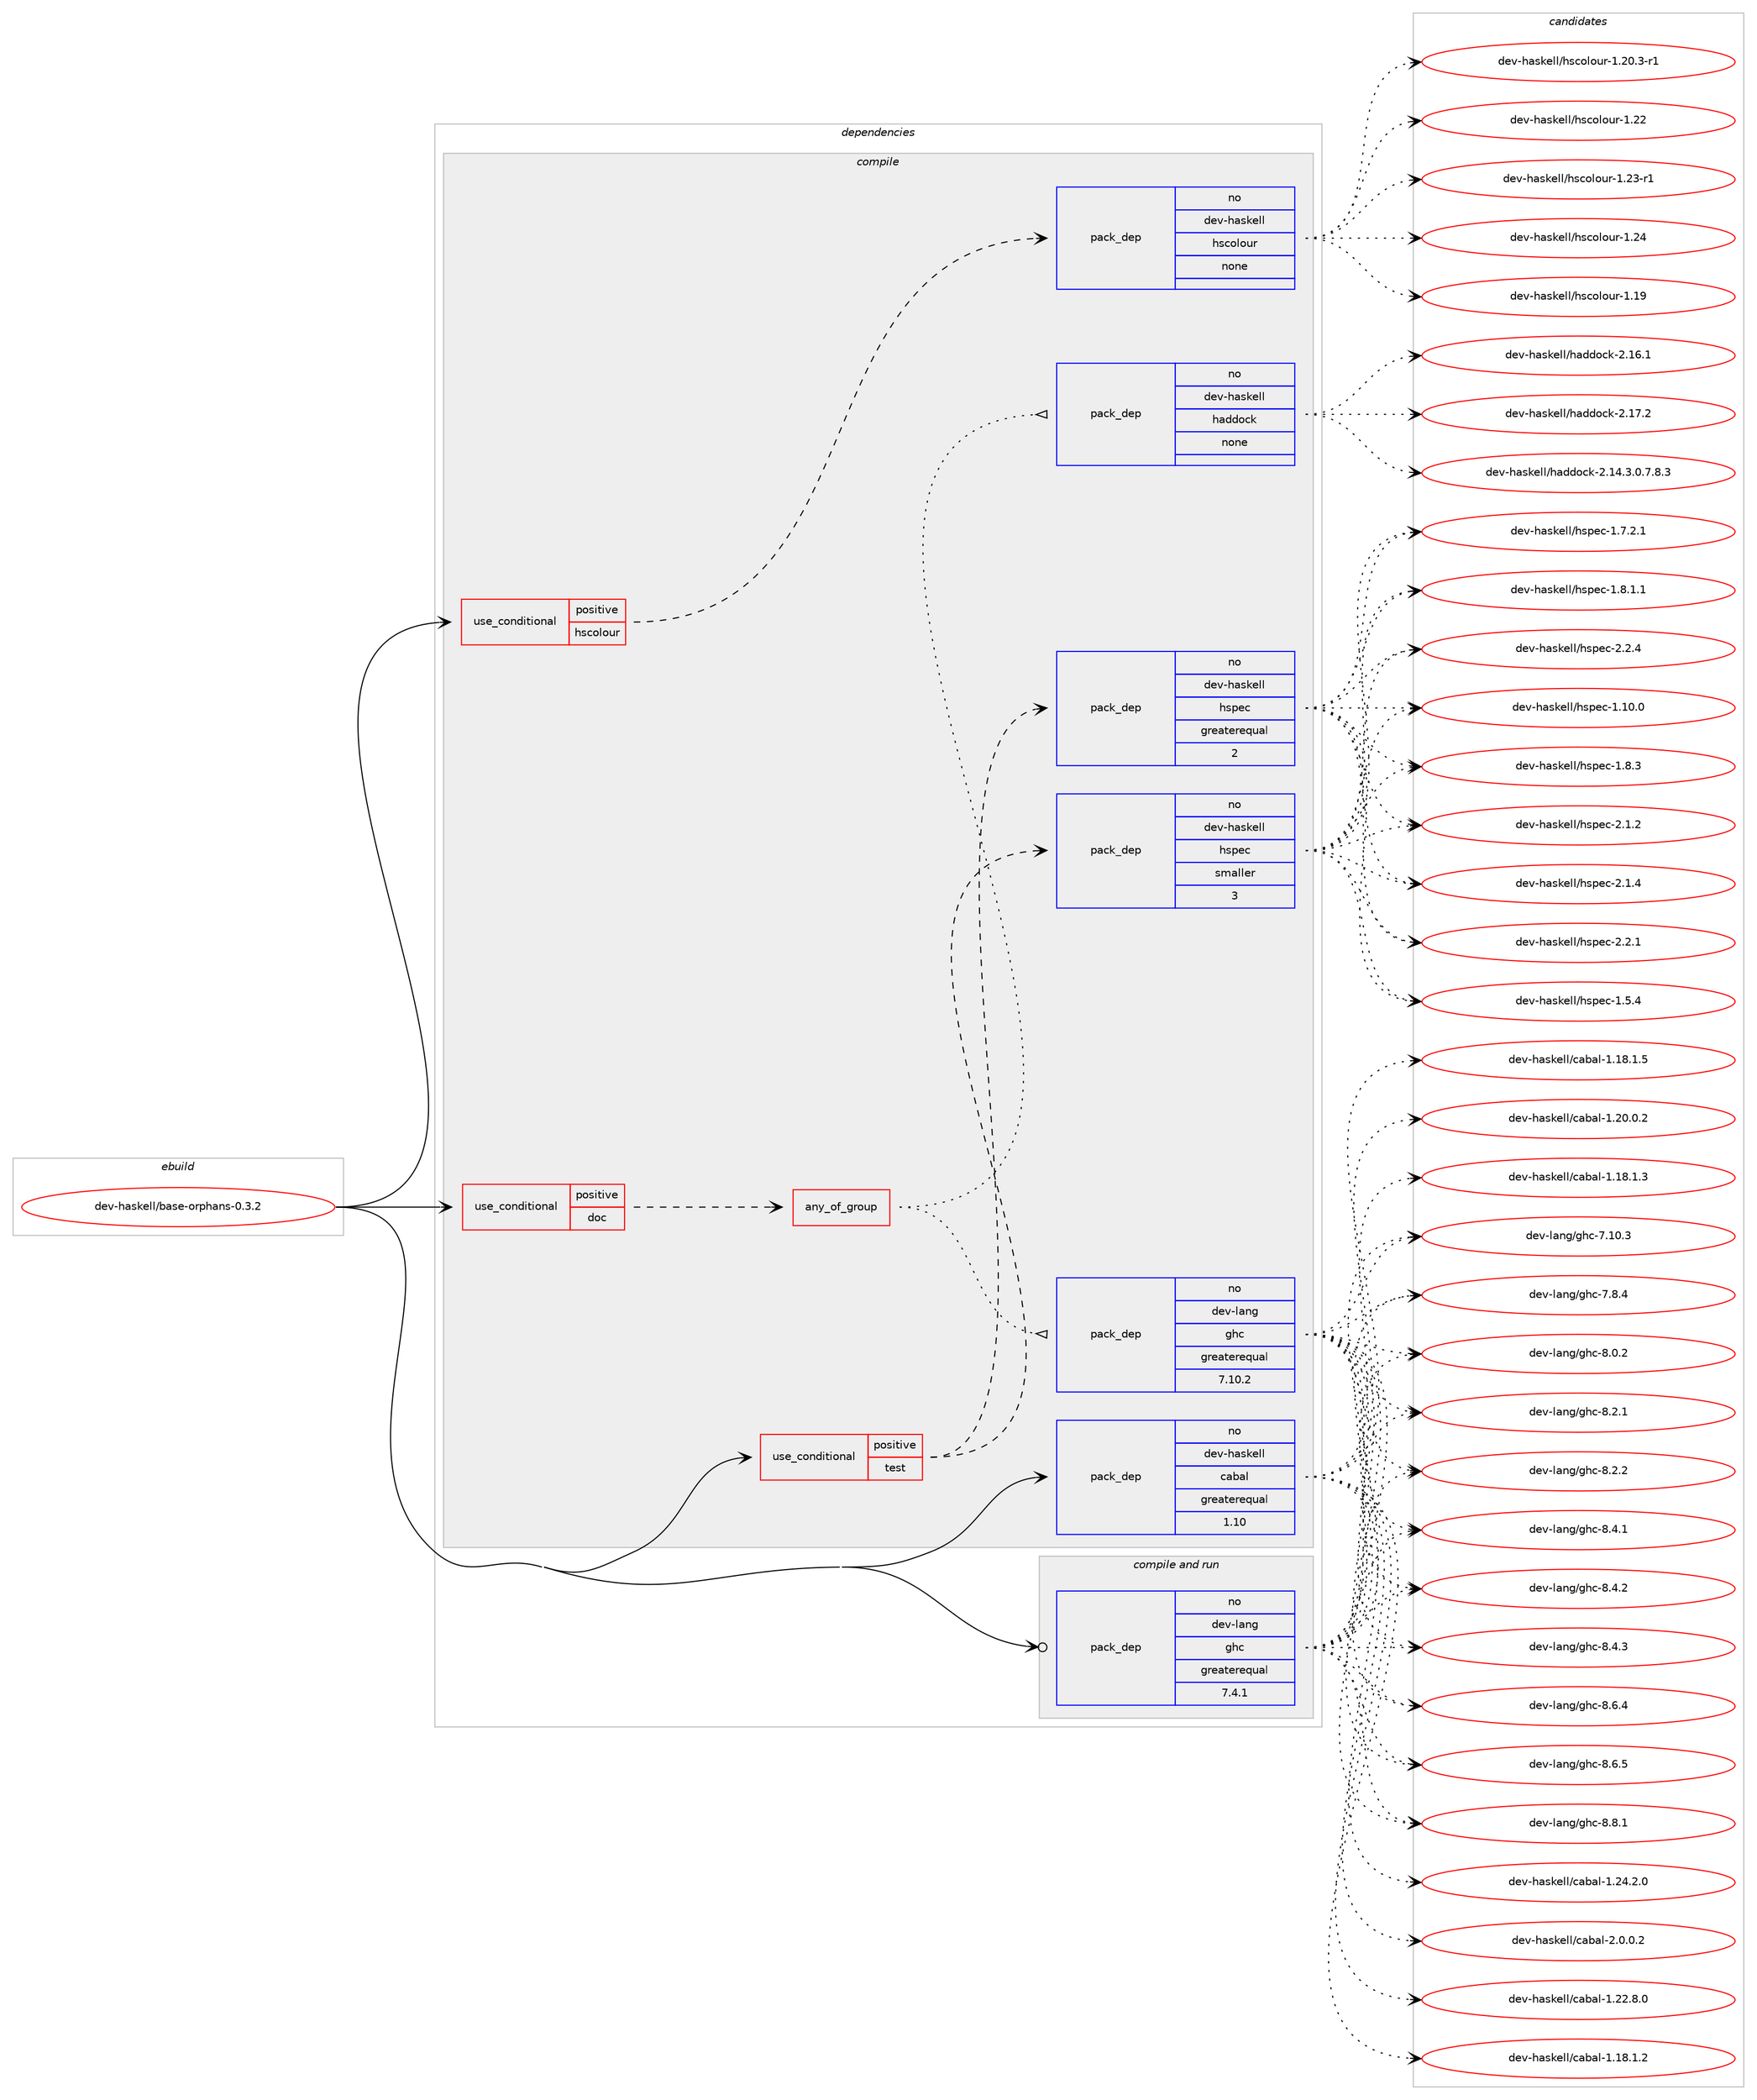 digraph prolog {

# *************
# Graph options
# *************

newrank=true;
concentrate=true;
compound=true;
graph [rankdir=LR,fontname=Helvetica,fontsize=10,ranksep=1.5];#, ranksep=2.5, nodesep=0.2];
edge  [arrowhead=vee];
node  [fontname=Helvetica,fontsize=10];

# **********
# The ebuild
# **********

subgraph cluster_leftcol {
color=gray;
rank=same;
label=<<i>ebuild</i>>;
id [label="dev-haskell/base-orphans-0.3.2", color=red, width=4, href="../dev-haskell/base-orphans-0.3.2.svg"];
}

# ****************
# The dependencies
# ****************

subgraph cluster_midcol {
color=gray;
label=<<i>dependencies</i>>;
subgraph cluster_compile {
fillcolor="#eeeeee";
style=filled;
label=<<i>compile</i>>;
subgraph cond124834 {
dependency526981 [label=<<TABLE BORDER="0" CELLBORDER="1" CELLSPACING="0" CELLPADDING="4"><TR><TD ROWSPAN="3" CELLPADDING="10">use_conditional</TD></TR><TR><TD>positive</TD></TR><TR><TD>doc</TD></TR></TABLE>>, shape=none, color=red];
subgraph any9514 {
dependency526982 [label=<<TABLE BORDER="0" CELLBORDER="1" CELLSPACING="0" CELLPADDING="4"><TR><TD CELLPADDING="10">any_of_group</TD></TR></TABLE>>, shape=none, color=red];subgraph pack392276 {
dependency526983 [label=<<TABLE BORDER="0" CELLBORDER="1" CELLSPACING="0" CELLPADDING="4" WIDTH="220"><TR><TD ROWSPAN="6" CELLPADDING="30">pack_dep</TD></TR><TR><TD WIDTH="110">no</TD></TR><TR><TD>dev-haskell</TD></TR><TR><TD>haddock</TD></TR><TR><TD>none</TD></TR><TR><TD></TD></TR></TABLE>>, shape=none, color=blue];
}
dependency526982:e -> dependency526983:w [weight=20,style="dotted",arrowhead="oinv"];
subgraph pack392277 {
dependency526984 [label=<<TABLE BORDER="0" CELLBORDER="1" CELLSPACING="0" CELLPADDING="4" WIDTH="220"><TR><TD ROWSPAN="6" CELLPADDING="30">pack_dep</TD></TR><TR><TD WIDTH="110">no</TD></TR><TR><TD>dev-lang</TD></TR><TR><TD>ghc</TD></TR><TR><TD>greaterequal</TD></TR><TR><TD>7.10.2</TD></TR></TABLE>>, shape=none, color=blue];
}
dependency526982:e -> dependency526984:w [weight=20,style="dotted",arrowhead="oinv"];
}
dependency526981:e -> dependency526982:w [weight=20,style="dashed",arrowhead="vee"];
}
id:e -> dependency526981:w [weight=20,style="solid",arrowhead="vee"];
subgraph cond124835 {
dependency526985 [label=<<TABLE BORDER="0" CELLBORDER="1" CELLSPACING="0" CELLPADDING="4"><TR><TD ROWSPAN="3" CELLPADDING="10">use_conditional</TD></TR><TR><TD>positive</TD></TR><TR><TD>hscolour</TD></TR></TABLE>>, shape=none, color=red];
subgraph pack392278 {
dependency526986 [label=<<TABLE BORDER="0" CELLBORDER="1" CELLSPACING="0" CELLPADDING="4" WIDTH="220"><TR><TD ROWSPAN="6" CELLPADDING="30">pack_dep</TD></TR><TR><TD WIDTH="110">no</TD></TR><TR><TD>dev-haskell</TD></TR><TR><TD>hscolour</TD></TR><TR><TD>none</TD></TR><TR><TD></TD></TR></TABLE>>, shape=none, color=blue];
}
dependency526985:e -> dependency526986:w [weight=20,style="dashed",arrowhead="vee"];
}
id:e -> dependency526985:w [weight=20,style="solid",arrowhead="vee"];
subgraph cond124836 {
dependency526987 [label=<<TABLE BORDER="0" CELLBORDER="1" CELLSPACING="0" CELLPADDING="4"><TR><TD ROWSPAN="3" CELLPADDING="10">use_conditional</TD></TR><TR><TD>positive</TD></TR><TR><TD>test</TD></TR></TABLE>>, shape=none, color=red];
subgraph pack392279 {
dependency526988 [label=<<TABLE BORDER="0" CELLBORDER="1" CELLSPACING="0" CELLPADDING="4" WIDTH="220"><TR><TD ROWSPAN="6" CELLPADDING="30">pack_dep</TD></TR><TR><TD WIDTH="110">no</TD></TR><TR><TD>dev-haskell</TD></TR><TR><TD>hspec</TD></TR><TR><TD>greaterequal</TD></TR><TR><TD>2</TD></TR></TABLE>>, shape=none, color=blue];
}
dependency526987:e -> dependency526988:w [weight=20,style="dashed",arrowhead="vee"];
subgraph pack392280 {
dependency526989 [label=<<TABLE BORDER="0" CELLBORDER="1" CELLSPACING="0" CELLPADDING="4" WIDTH="220"><TR><TD ROWSPAN="6" CELLPADDING="30">pack_dep</TD></TR><TR><TD WIDTH="110">no</TD></TR><TR><TD>dev-haskell</TD></TR><TR><TD>hspec</TD></TR><TR><TD>smaller</TD></TR><TR><TD>3</TD></TR></TABLE>>, shape=none, color=blue];
}
dependency526987:e -> dependency526989:w [weight=20,style="dashed",arrowhead="vee"];
}
id:e -> dependency526987:w [weight=20,style="solid",arrowhead="vee"];
subgraph pack392281 {
dependency526990 [label=<<TABLE BORDER="0" CELLBORDER="1" CELLSPACING="0" CELLPADDING="4" WIDTH="220"><TR><TD ROWSPAN="6" CELLPADDING="30">pack_dep</TD></TR><TR><TD WIDTH="110">no</TD></TR><TR><TD>dev-haskell</TD></TR><TR><TD>cabal</TD></TR><TR><TD>greaterequal</TD></TR><TR><TD>1.10</TD></TR></TABLE>>, shape=none, color=blue];
}
id:e -> dependency526990:w [weight=20,style="solid",arrowhead="vee"];
}
subgraph cluster_compileandrun {
fillcolor="#eeeeee";
style=filled;
label=<<i>compile and run</i>>;
subgraph pack392282 {
dependency526991 [label=<<TABLE BORDER="0" CELLBORDER="1" CELLSPACING="0" CELLPADDING="4" WIDTH="220"><TR><TD ROWSPAN="6" CELLPADDING="30">pack_dep</TD></TR><TR><TD WIDTH="110">no</TD></TR><TR><TD>dev-lang</TD></TR><TR><TD>ghc</TD></TR><TR><TD>greaterequal</TD></TR><TR><TD>7.4.1</TD></TR></TABLE>>, shape=none, color=blue];
}
id:e -> dependency526991:w [weight=20,style="solid",arrowhead="odotvee"];
}
subgraph cluster_run {
fillcolor="#eeeeee";
style=filled;
label=<<i>run</i>>;
}
}

# **************
# The candidates
# **************

subgraph cluster_choices {
rank=same;
color=gray;
label=<<i>candidates</i>>;

subgraph choice392276 {
color=black;
nodesep=1;
choice1001011184510497115107101108108471049710010011199107455046495246514648465546564651 [label="dev-haskell/haddock-2.14.3.0.7.8.3", color=red, width=4,href="../dev-haskell/haddock-2.14.3.0.7.8.3.svg"];
choice100101118451049711510710110810847104971001001119910745504649544649 [label="dev-haskell/haddock-2.16.1", color=red, width=4,href="../dev-haskell/haddock-2.16.1.svg"];
choice100101118451049711510710110810847104971001001119910745504649554650 [label="dev-haskell/haddock-2.17.2", color=red, width=4,href="../dev-haskell/haddock-2.17.2.svg"];
dependency526983:e -> choice1001011184510497115107101108108471049710010011199107455046495246514648465546564651:w [style=dotted,weight="100"];
dependency526983:e -> choice100101118451049711510710110810847104971001001119910745504649544649:w [style=dotted,weight="100"];
dependency526983:e -> choice100101118451049711510710110810847104971001001119910745504649554650:w [style=dotted,weight="100"];
}
subgraph choice392277 {
color=black;
nodesep=1;
choice1001011184510897110103471031049945554649484651 [label="dev-lang/ghc-7.10.3", color=red, width=4,href="../dev-lang/ghc-7.10.3.svg"];
choice10010111845108971101034710310499455546564652 [label="dev-lang/ghc-7.8.4", color=red, width=4,href="../dev-lang/ghc-7.8.4.svg"];
choice10010111845108971101034710310499455646484650 [label="dev-lang/ghc-8.0.2", color=red, width=4,href="../dev-lang/ghc-8.0.2.svg"];
choice10010111845108971101034710310499455646504649 [label="dev-lang/ghc-8.2.1", color=red, width=4,href="../dev-lang/ghc-8.2.1.svg"];
choice10010111845108971101034710310499455646504650 [label="dev-lang/ghc-8.2.2", color=red, width=4,href="../dev-lang/ghc-8.2.2.svg"];
choice10010111845108971101034710310499455646524649 [label="dev-lang/ghc-8.4.1", color=red, width=4,href="../dev-lang/ghc-8.4.1.svg"];
choice10010111845108971101034710310499455646524650 [label="dev-lang/ghc-8.4.2", color=red, width=4,href="../dev-lang/ghc-8.4.2.svg"];
choice10010111845108971101034710310499455646524651 [label="dev-lang/ghc-8.4.3", color=red, width=4,href="../dev-lang/ghc-8.4.3.svg"];
choice10010111845108971101034710310499455646544652 [label="dev-lang/ghc-8.6.4", color=red, width=4,href="../dev-lang/ghc-8.6.4.svg"];
choice10010111845108971101034710310499455646544653 [label="dev-lang/ghc-8.6.5", color=red, width=4,href="../dev-lang/ghc-8.6.5.svg"];
choice10010111845108971101034710310499455646564649 [label="dev-lang/ghc-8.8.1", color=red, width=4,href="../dev-lang/ghc-8.8.1.svg"];
dependency526984:e -> choice1001011184510897110103471031049945554649484651:w [style=dotted,weight="100"];
dependency526984:e -> choice10010111845108971101034710310499455546564652:w [style=dotted,weight="100"];
dependency526984:e -> choice10010111845108971101034710310499455646484650:w [style=dotted,weight="100"];
dependency526984:e -> choice10010111845108971101034710310499455646504649:w [style=dotted,weight="100"];
dependency526984:e -> choice10010111845108971101034710310499455646504650:w [style=dotted,weight="100"];
dependency526984:e -> choice10010111845108971101034710310499455646524649:w [style=dotted,weight="100"];
dependency526984:e -> choice10010111845108971101034710310499455646524650:w [style=dotted,weight="100"];
dependency526984:e -> choice10010111845108971101034710310499455646524651:w [style=dotted,weight="100"];
dependency526984:e -> choice10010111845108971101034710310499455646544652:w [style=dotted,weight="100"];
dependency526984:e -> choice10010111845108971101034710310499455646544653:w [style=dotted,weight="100"];
dependency526984:e -> choice10010111845108971101034710310499455646564649:w [style=dotted,weight="100"];
}
subgraph choice392278 {
color=black;
nodesep=1;
choice100101118451049711510710110810847104115991111081111171144549464957 [label="dev-haskell/hscolour-1.19", color=red, width=4,href="../dev-haskell/hscolour-1.19.svg"];
choice10010111845104971151071011081084710411599111108111117114454946504846514511449 [label="dev-haskell/hscolour-1.20.3-r1", color=red, width=4,href="../dev-haskell/hscolour-1.20.3-r1.svg"];
choice100101118451049711510710110810847104115991111081111171144549465050 [label="dev-haskell/hscolour-1.22", color=red, width=4,href="../dev-haskell/hscolour-1.22.svg"];
choice1001011184510497115107101108108471041159911110811111711445494650514511449 [label="dev-haskell/hscolour-1.23-r1", color=red, width=4,href="../dev-haskell/hscolour-1.23-r1.svg"];
choice100101118451049711510710110810847104115991111081111171144549465052 [label="dev-haskell/hscolour-1.24", color=red, width=4,href="../dev-haskell/hscolour-1.24.svg"];
dependency526986:e -> choice100101118451049711510710110810847104115991111081111171144549464957:w [style=dotted,weight="100"];
dependency526986:e -> choice10010111845104971151071011081084710411599111108111117114454946504846514511449:w [style=dotted,weight="100"];
dependency526986:e -> choice100101118451049711510710110810847104115991111081111171144549465050:w [style=dotted,weight="100"];
dependency526986:e -> choice1001011184510497115107101108108471041159911110811111711445494650514511449:w [style=dotted,weight="100"];
dependency526986:e -> choice100101118451049711510710110810847104115991111081111171144549465052:w [style=dotted,weight="100"];
}
subgraph choice392279 {
color=black;
nodesep=1;
choice1001011184510497115107101108108471041151121019945494649484648 [label="dev-haskell/hspec-1.10.0", color=red, width=4,href="../dev-haskell/hspec-1.10.0.svg"];
choice10010111845104971151071011081084710411511210199454946534652 [label="dev-haskell/hspec-1.5.4", color=red, width=4,href="../dev-haskell/hspec-1.5.4.svg"];
choice100101118451049711510710110810847104115112101994549465546504649 [label="dev-haskell/hspec-1.7.2.1", color=red, width=4,href="../dev-haskell/hspec-1.7.2.1.svg"];
choice100101118451049711510710110810847104115112101994549465646494649 [label="dev-haskell/hspec-1.8.1.1", color=red, width=4,href="../dev-haskell/hspec-1.8.1.1.svg"];
choice10010111845104971151071011081084710411511210199454946564651 [label="dev-haskell/hspec-1.8.3", color=red, width=4,href="../dev-haskell/hspec-1.8.3.svg"];
choice10010111845104971151071011081084710411511210199455046494650 [label="dev-haskell/hspec-2.1.2", color=red, width=4,href="../dev-haskell/hspec-2.1.2.svg"];
choice10010111845104971151071011081084710411511210199455046494652 [label="dev-haskell/hspec-2.1.4", color=red, width=4,href="../dev-haskell/hspec-2.1.4.svg"];
choice10010111845104971151071011081084710411511210199455046504649 [label="dev-haskell/hspec-2.2.1", color=red, width=4,href="../dev-haskell/hspec-2.2.1.svg"];
choice10010111845104971151071011081084710411511210199455046504652 [label="dev-haskell/hspec-2.2.4", color=red, width=4,href="../dev-haskell/hspec-2.2.4.svg"];
dependency526988:e -> choice1001011184510497115107101108108471041151121019945494649484648:w [style=dotted,weight="100"];
dependency526988:e -> choice10010111845104971151071011081084710411511210199454946534652:w [style=dotted,weight="100"];
dependency526988:e -> choice100101118451049711510710110810847104115112101994549465546504649:w [style=dotted,weight="100"];
dependency526988:e -> choice100101118451049711510710110810847104115112101994549465646494649:w [style=dotted,weight="100"];
dependency526988:e -> choice10010111845104971151071011081084710411511210199454946564651:w [style=dotted,weight="100"];
dependency526988:e -> choice10010111845104971151071011081084710411511210199455046494650:w [style=dotted,weight="100"];
dependency526988:e -> choice10010111845104971151071011081084710411511210199455046494652:w [style=dotted,weight="100"];
dependency526988:e -> choice10010111845104971151071011081084710411511210199455046504649:w [style=dotted,weight="100"];
dependency526988:e -> choice10010111845104971151071011081084710411511210199455046504652:w [style=dotted,weight="100"];
}
subgraph choice392280 {
color=black;
nodesep=1;
choice1001011184510497115107101108108471041151121019945494649484648 [label="dev-haskell/hspec-1.10.0", color=red, width=4,href="../dev-haskell/hspec-1.10.0.svg"];
choice10010111845104971151071011081084710411511210199454946534652 [label="dev-haskell/hspec-1.5.4", color=red, width=4,href="../dev-haskell/hspec-1.5.4.svg"];
choice100101118451049711510710110810847104115112101994549465546504649 [label="dev-haskell/hspec-1.7.2.1", color=red, width=4,href="../dev-haskell/hspec-1.7.2.1.svg"];
choice100101118451049711510710110810847104115112101994549465646494649 [label="dev-haskell/hspec-1.8.1.1", color=red, width=4,href="../dev-haskell/hspec-1.8.1.1.svg"];
choice10010111845104971151071011081084710411511210199454946564651 [label="dev-haskell/hspec-1.8.3", color=red, width=4,href="../dev-haskell/hspec-1.8.3.svg"];
choice10010111845104971151071011081084710411511210199455046494650 [label="dev-haskell/hspec-2.1.2", color=red, width=4,href="../dev-haskell/hspec-2.1.2.svg"];
choice10010111845104971151071011081084710411511210199455046494652 [label="dev-haskell/hspec-2.1.4", color=red, width=4,href="../dev-haskell/hspec-2.1.4.svg"];
choice10010111845104971151071011081084710411511210199455046504649 [label="dev-haskell/hspec-2.2.1", color=red, width=4,href="../dev-haskell/hspec-2.2.1.svg"];
choice10010111845104971151071011081084710411511210199455046504652 [label="dev-haskell/hspec-2.2.4", color=red, width=4,href="../dev-haskell/hspec-2.2.4.svg"];
dependency526989:e -> choice1001011184510497115107101108108471041151121019945494649484648:w [style=dotted,weight="100"];
dependency526989:e -> choice10010111845104971151071011081084710411511210199454946534652:w [style=dotted,weight="100"];
dependency526989:e -> choice100101118451049711510710110810847104115112101994549465546504649:w [style=dotted,weight="100"];
dependency526989:e -> choice100101118451049711510710110810847104115112101994549465646494649:w [style=dotted,weight="100"];
dependency526989:e -> choice10010111845104971151071011081084710411511210199454946564651:w [style=dotted,weight="100"];
dependency526989:e -> choice10010111845104971151071011081084710411511210199455046494650:w [style=dotted,weight="100"];
dependency526989:e -> choice10010111845104971151071011081084710411511210199455046494652:w [style=dotted,weight="100"];
dependency526989:e -> choice10010111845104971151071011081084710411511210199455046504649:w [style=dotted,weight="100"];
dependency526989:e -> choice10010111845104971151071011081084710411511210199455046504652:w [style=dotted,weight="100"];
}
subgraph choice392281 {
color=black;
nodesep=1;
choice10010111845104971151071011081084799979897108454946495646494650 [label="dev-haskell/cabal-1.18.1.2", color=red, width=4,href="../dev-haskell/cabal-1.18.1.2.svg"];
choice10010111845104971151071011081084799979897108454946495646494651 [label="dev-haskell/cabal-1.18.1.3", color=red, width=4,href="../dev-haskell/cabal-1.18.1.3.svg"];
choice10010111845104971151071011081084799979897108454946495646494653 [label="dev-haskell/cabal-1.18.1.5", color=red, width=4,href="../dev-haskell/cabal-1.18.1.5.svg"];
choice10010111845104971151071011081084799979897108454946504846484650 [label="dev-haskell/cabal-1.20.0.2", color=red, width=4,href="../dev-haskell/cabal-1.20.0.2.svg"];
choice10010111845104971151071011081084799979897108454946505046564648 [label="dev-haskell/cabal-1.22.8.0", color=red, width=4,href="../dev-haskell/cabal-1.22.8.0.svg"];
choice10010111845104971151071011081084799979897108454946505246504648 [label="dev-haskell/cabal-1.24.2.0", color=red, width=4,href="../dev-haskell/cabal-1.24.2.0.svg"];
choice100101118451049711510710110810847999798971084550464846484650 [label="dev-haskell/cabal-2.0.0.2", color=red, width=4,href="../dev-haskell/cabal-2.0.0.2.svg"];
dependency526990:e -> choice10010111845104971151071011081084799979897108454946495646494650:w [style=dotted,weight="100"];
dependency526990:e -> choice10010111845104971151071011081084799979897108454946495646494651:w [style=dotted,weight="100"];
dependency526990:e -> choice10010111845104971151071011081084799979897108454946495646494653:w [style=dotted,weight="100"];
dependency526990:e -> choice10010111845104971151071011081084799979897108454946504846484650:w [style=dotted,weight="100"];
dependency526990:e -> choice10010111845104971151071011081084799979897108454946505046564648:w [style=dotted,weight="100"];
dependency526990:e -> choice10010111845104971151071011081084799979897108454946505246504648:w [style=dotted,weight="100"];
dependency526990:e -> choice100101118451049711510710110810847999798971084550464846484650:w [style=dotted,weight="100"];
}
subgraph choice392282 {
color=black;
nodesep=1;
choice1001011184510897110103471031049945554649484651 [label="dev-lang/ghc-7.10.3", color=red, width=4,href="../dev-lang/ghc-7.10.3.svg"];
choice10010111845108971101034710310499455546564652 [label="dev-lang/ghc-7.8.4", color=red, width=4,href="../dev-lang/ghc-7.8.4.svg"];
choice10010111845108971101034710310499455646484650 [label="dev-lang/ghc-8.0.2", color=red, width=4,href="../dev-lang/ghc-8.0.2.svg"];
choice10010111845108971101034710310499455646504649 [label="dev-lang/ghc-8.2.1", color=red, width=4,href="../dev-lang/ghc-8.2.1.svg"];
choice10010111845108971101034710310499455646504650 [label="dev-lang/ghc-8.2.2", color=red, width=4,href="../dev-lang/ghc-8.2.2.svg"];
choice10010111845108971101034710310499455646524649 [label="dev-lang/ghc-8.4.1", color=red, width=4,href="../dev-lang/ghc-8.4.1.svg"];
choice10010111845108971101034710310499455646524650 [label="dev-lang/ghc-8.4.2", color=red, width=4,href="../dev-lang/ghc-8.4.2.svg"];
choice10010111845108971101034710310499455646524651 [label="dev-lang/ghc-8.4.3", color=red, width=4,href="../dev-lang/ghc-8.4.3.svg"];
choice10010111845108971101034710310499455646544652 [label="dev-lang/ghc-8.6.4", color=red, width=4,href="../dev-lang/ghc-8.6.4.svg"];
choice10010111845108971101034710310499455646544653 [label="dev-lang/ghc-8.6.5", color=red, width=4,href="../dev-lang/ghc-8.6.5.svg"];
choice10010111845108971101034710310499455646564649 [label="dev-lang/ghc-8.8.1", color=red, width=4,href="../dev-lang/ghc-8.8.1.svg"];
dependency526991:e -> choice1001011184510897110103471031049945554649484651:w [style=dotted,weight="100"];
dependency526991:e -> choice10010111845108971101034710310499455546564652:w [style=dotted,weight="100"];
dependency526991:e -> choice10010111845108971101034710310499455646484650:w [style=dotted,weight="100"];
dependency526991:e -> choice10010111845108971101034710310499455646504649:w [style=dotted,weight="100"];
dependency526991:e -> choice10010111845108971101034710310499455646504650:w [style=dotted,weight="100"];
dependency526991:e -> choice10010111845108971101034710310499455646524649:w [style=dotted,weight="100"];
dependency526991:e -> choice10010111845108971101034710310499455646524650:w [style=dotted,weight="100"];
dependency526991:e -> choice10010111845108971101034710310499455646524651:w [style=dotted,weight="100"];
dependency526991:e -> choice10010111845108971101034710310499455646544652:w [style=dotted,weight="100"];
dependency526991:e -> choice10010111845108971101034710310499455646544653:w [style=dotted,weight="100"];
dependency526991:e -> choice10010111845108971101034710310499455646564649:w [style=dotted,weight="100"];
}
}

}
